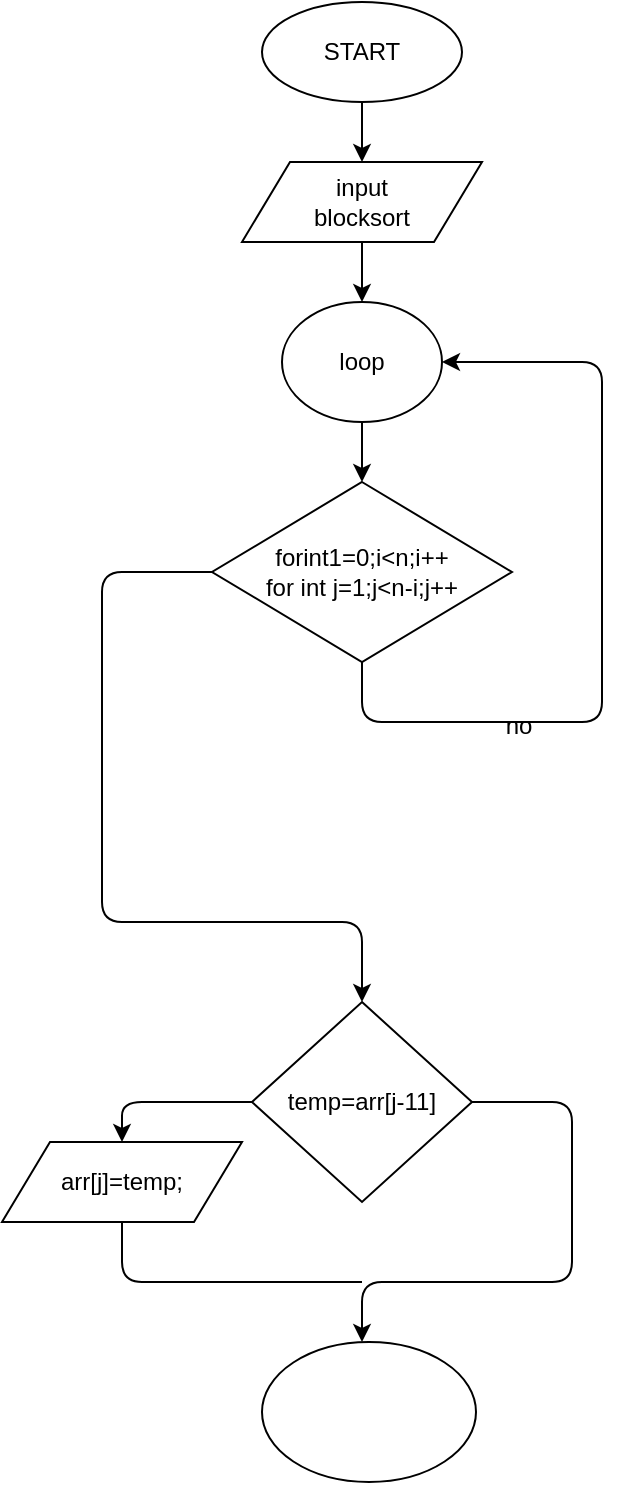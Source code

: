 <mxfile version="13.0.3" type="device"><diagram id="Hk3dKVtfQsjh69O-zIcl" name="Halaman-1"><mxGraphModel dx="852" dy="494" grid="1" gridSize="10" guides="1" tooltips="1" connect="1" arrows="1" fold="1" page="1" pageScale="1" pageWidth="850" pageHeight="1100" math="0" shadow="0"><root><mxCell id="0"/><mxCell id="1" parent="0"/><mxCell id="XWhB5mwUqY2SKX8_S8B1-1" value="START" style="ellipse;whiteSpace=wrap;html=1;" vertex="1" parent="1"><mxGeometry x="390" y="60" width="100" height="50" as="geometry"/></mxCell><mxCell id="XWhB5mwUqY2SKX8_S8B1-2" value="" style="endArrow=classic;html=1;exitX=0.5;exitY=1;exitDx=0;exitDy=0;" edge="1" parent="1" source="XWhB5mwUqY2SKX8_S8B1-1" target="XWhB5mwUqY2SKX8_S8B1-3"><mxGeometry width="50" height="50" relative="1" as="geometry"><mxPoint x="400" y="280" as="sourcePoint"/><mxPoint x="440" y="140" as="targetPoint"/></mxGeometry></mxCell><mxCell id="XWhB5mwUqY2SKX8_S8B1-3" value="input&lt;br&gt;blocksort" style="shape=parallelogram;perimeter=parallelogramPerimeter;whiteSpace=wrap;html=1;" vertex="1" parent="1"><mxGeometry x="380" y="140" width="120" height="40" as="geometry"/></mxCell><mxCell id="XWhB5mwUqY2SKX8_S8B1-4" value="" style="endArrow=classic;html=1;exitX=0.5;exitY=1;exitDx=0;exitDy=0;" edge="1" parent="1" source="XWhB5mwUqY2SKX8_S8B1-3" target="XWhB5mwUqY2SKX8_S8B1-5"><mxGeometry width="50" height="50" relative="1" as="geometry"><mxPoint x="400" y="280" as="sourcePoint"/><mxPoint x="440" y="220" as="targetPoint"/></mxGeometry></mxCell><mxCell id="XWhB5mwUqY2SKX8_S8B1-5" value="loop" style="ellipse;whiteSpace=wrap;html=1;" vertex="1" parent="1"><mxGeometry x="400" y="210" width="80" height="60" as="geometry"/></mxCell><mxCell id="XWhB5mwUqY2SKX8_S8B1-6" value="" style="endArrow=classic;html=1;exitX=0.5;exitY=1;exitDx=0;exitDy=0;" edge="1" parent="1" source="XWhB5mwUqY2SKX8_S8B1-5" target="XWhB5mwUqY2SKX8_S8B1-7"><mxGeometry width="50" height="50" relative="1" as="geometry"><mxPoint x="440" y="280" as="sourcePoint"/><mxPoint x="440" y="300" as="targetPoint"/></mxGeometry></mxCell><mxCell id="XWhB5mwUqY2SKX8_S8B1-7" value="forint1=0;i&amp;lt;n;i++&lt;br&gt;for int j=1;j&amp;lt;n-i;j++" style="rhombus;whiteSpace=wrap;html=1;" vertex="1" parent="1"><mxGeometry x="365" y="300" width="150" height="90" as="geometry"/></mxCell><mxCell id="XWhB5mwUqY2SKX8_S8B1-8" value="" style="endArrow=classic;html=1;exitX=0.5;exitY=1;exitDx=0;exitDy=0;entryX=1;entryY=0.5;entryDx=0;entryDy=0;" edge="1" parent="1" source="XWhB5mwUqY2SKX8_S8B1-7" target="XWhB5mwUqY2SKX8_S8B1-5"><mxGeometry width="50" height="50" relative="1" as="geometry"><mxPoint x="460" y="430" as="sourcePoint"/><mxPoint x="490" y="240" as="targetPoint"/><Array as="points"><mxPoint x="440" y="420"/><mxPoint x="560" y="420"/><mxPoint x="560" y="240"/></Array></mxGeometry></mxCell><mxCell id="XWhB5mwUqY2SKX8_S8B1-11" value="no" style="text;html=1;align=center;verticalAlign=middle;resizable=0;points=[];autosize=1;" vertex="1" parent="1"><mxGeometry x="503" y="412" width="30" height="20" as="geometry"/></mxCell><mxCell id="XWhB5mwUqY2SKX8_S8B1-12" value="" style="endArrow=classic;html=1;exitX=0;exitY=0.5;exitDx=0;exitDy=0;" edge="1" parent="1" source="XWhB5mwUqY2SKX8_S8B1-7" target="XWhB5mwUqY2SKX8_S8B1-13"><mxGeometry width="50" height="50" relative="1" as="geometry"><mxPoint x="220" y="462" as="sourcePoint"/><mxPoint x="440" y="560" as="targetPoint"/><Array as="points"><mxPoint x="310" y="345"/><mxPoint x="310" y="520"/><mxPoint x="440" y="520"/></Array></mxGeometry></mxCell><mxCell id="XWhB5mwUqY2SKX8_S8B1-14" value="" style="endArrow=classic;html=1;exitX=1;exitY=0.5;exitDx=0;exitDy=0;" edge="1" parent="1" source="XWhB5mwUqY2SKX8_S8B1-13"><mxGeometry width="50" height="50" relative="1" as="geometry"><mxPoint x="495" y="635" as="sourcePoint"/><mxPoint x="440" y="730" as="targetPoint"/><Array as="points"><mxPoint x="545" y="610"/><mxPoint x="545" y="700"/><mxPoint x="440" y="700"/></Array></mxGeometry></mxCell><mxCell id="XWhB5mwUqY2SKX8_S8B1-13" value="temp=arr[j-11]" style="rhombus;whiteSpace=wrap;html=1;" vertex="1" parent="1"><mxGeometry x="385" y="560" width="110" height="100" as="geometry"/></mxCell><mxCell id="XWhB5mwUqY2SKX8_S8B1-17" value="" style="endArrow=classic;html=1;exitX=0;exitY=0.5;exitDx=0;exitDy=0;" edge="1" parent="1" source="XWhB5mwUqY2SKX8_S8B1-13" target="XWhB5mwUqY2SKX8_S8B1-18"><mxGeometry width="50" height="50" relative="1" as="geometry"><mxPoint x="300" y="635" as="sourcePoint"/><mxPoint x="320" y="640" as="targetPoint"/><Array as="points"><mxPoint x="320" y="610"/></Array></mxGeometry></mxCell><mxCell id="XWhB5mwUqY2SKX8_S8B1-18" value="arr[j]=temp;" style="shape=parallelogram;perimeter=parallelogramPerimeter;whiteSpace=wrap;html=1;" vertex="1" parent="1"><mxGeometry x="260" y="630" width="120" height="40" as="geometry"/></mxCell><mxCell id="XWhB5mwUqY2SKX8_S8B1-19" value="" style="endArrow=none;html=1;" edge="1" parent="1"><mxGeometry width="50" height="50" relative="1" as="geometry"><mxPoint x="440" y="700" as="sourcePoint"/><mxPoint x="320" y="670" as="targetPoint"/><Array as="points"><mxPoint x="320" y="700"/></Array></mxGeometry></mxCell><mxCell id="XWhB5mwUqY2SKX8_S8B1-20" value="" style="ellipse;whiteSpace=wrap;html=1;" vertex="1" parent="1"><mxGeometry x="390" y="730" width="107" height="70" as="geometry"/></mxCell></root></mxGraphModel></diagram></mxfile>
